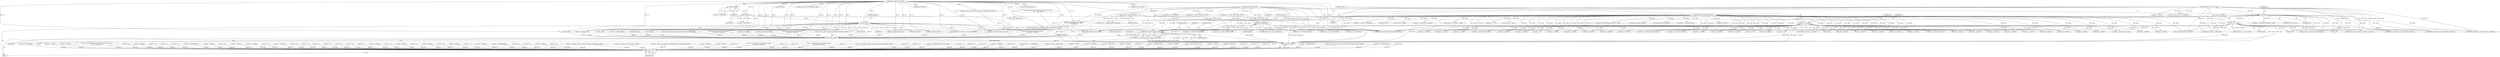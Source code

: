 digraph "0_linux_45f6fad84cc305103b28d73482b344d7f5b76f39_11@pointer" {
"1001897" [label="(Call,xfrm_user_policy(sk, optname, optval, optlen))"];
"1000187" [label="(Call,lock_sock(sk))"];
"1000129" [label="(Call,sock_net(sk))"];
"1000124" [label="(Call,inet6_sk(sk))"];
"1000115" [label="(MethodParameterIn,struct sock *sk)"];
"1000176" [label="(Call,ip6_mroute_opt(optname))"];
"1000141" [label="(Call,setsockopt_needs_rtnl(optname))"];
"1000117" [label="(MethodParameterIn,int optname)"];
"1000144" [label="(Call,!optval)"];
"1000118" [label="(MethodParameterIn,char __user *optval)"];
"1000160" [label="(Call,(int __user *) optval)"];
"1000152" [label="(Call,optlen >= sizeof(int))"];
"1000119" [label="(MethodParameterIn,unsigned int optlen)"];
"1001895" [label="(Call,retv = xfrm_user_policy(sk, optname, optval, optlen))"];
"1002054" [label="(Return,return retv;)"];
"1002049" [label="(Call,release_sock(sk))"];
"1001471" [label="(Call,ipv6_sock_ac_drop(sk, mreq.ipv6mr_ifindex, &mreq.ipv6mr_acaddr))"];
"1000265" [label="(Call,ipv6_only_sock(sk))"];
"1000723" [label="(Call,optlen < sizeof(int))"];
"1001859" [label="(Call,optlen < sizeof(int))"];
"1000274" [label="(Call,retv = -EADDRNOTAVAIL)"];
"1001897" [label="(Call,xfrm_user_policy(sk, optname, optval, optlen))"];
"1000117" [label="(MethodParameterIn,int optname)"];
"1001604" [label="(Call,optname == MCAST_BLOCK_SOURCE)"];
"1001407" [label="(Call,retv = ipv6_sock_mc_join(sk, mreq.ipv6mr_ifindex, &mreq.ipv6mr_multiaddr))"];
"1001598" [label="(Call,retv = -EADDRNOTAVAIL)"];
"1000509" [label="(Call,optlen < sizeof(int))"];
"1001057" [label="(Call,sock_kmalloc(sk, sizeof(*opt) + optlen, GFP_KERNEL))"];
"1000469" [label="(Call,optlen < sizeof(int))"];
"1001185" [label="(Call,retv = 0)"];
"1000120" [label="(Block,)"];
"1000295" [label="(Call,inet_csk(sk))"];
"1000180" [label="(Identifier,sk)"];
"1000449" [label="(Call,optlen < sizeof(int))"];
"1000127" [label="(Call,*net = sock_net(sk))"];
"1000873" [label="(Call,retv = PTR_ERR(opt))"];
"1001896" [label="(Identifier,retv)"];
"1000884" [label="(Call,optname == IPV6_RTHDR)"];
"1001487" [label="(Call,optlen < sizeof(struct group_req))"];
"1001421" [label="(Call,ipv6_sock_mc_drop(sk, mreq.ipv6mr_ifindex, &mreq.ipv6mr_multiaddr))"];
"1000829" [label="(Call,optlen > 8 * 255)"];
"1001576" [label="(Call,retv = -EFAULT)"];
"1000191" [label="(Block,)"];
"1000229" [label="(Call,udp_sk(sk))"];
"1000176" [label="(Call,ip6_mroute_opt(optname))"];
"1000187" [label="(Call,lock_sock(sk))"];
"1001089" [label="(Call,sizeof(*opt) + optlen)"];
"1001759" [label="(Call,retv = -EINVAL)"];
"1001120" [label="(Call,retv = ip6_datagram_send_ctl(net, sk, &msg, &fl6, opt, &junk,\n\t\t\t\t\t     &junk, &junk))"];
"1001280" [label="(Call,retv = 0)"];
"1002049" [label="(Call,release_sock(sk))"];
"1001883" [label="(Call,retv = -EPERM)"];
"1002045" [label="(Call,retv = 0)"];
"1000921" [label="(Call,retv = 0)"];
"1000175" [label="(ControlStructure,if (ip6_mroute_opt(optname)))"];
"1000815" [label="(Call,!optval)"];
"1000158" [label="(Call,get_user(val, (int __user *) optval))"];
"1000959" [label="(Call,!optval)"];
"1000336" [label="(Call,tcp_sync_mss(sk, icsk->icsk_pmtu_cookie))"];
"1001853" [label="(Call,retv = 0)"];
"1000926" [label="(Call,ipv6_update_options(sk, opt))"];
"1000134" [label="(Call,retv = -ENOPROTOOPT)"];
"1000948" [label="(Call,optlen == 0)"];
"1000139" [label="(Call,needs_rtnl = setsockopt_needs_rtnl(optname))"];
"1000122" [label="(Call,*np = inet6_sk(sk))"];
"1000154" [label="(Call,sizeof(int))"];
"1001497" [label="(Call,copy_from_user(&greq, optval, sizeof(struct group_req)))"];
"1000162" [label="(Identifier,optval)"];
"1001391" [label="(Call,retv = -EFAULT)"];
"1000153" [label="(Identifier,optlen)"];
"1001367" [label="(Call,retv = 0)"];
"1000703" [label="(Call,optlen < sizeof(int))"];
"1000188" [label="(Identifier,sk)"];
"1001387" [label="(Call,inet_sk(sk))"];
"1001094" [label="(Call,retv = -EFAULT)"];
"1001355" [label="(Call,retv = -ENODEV)"];
"1000776" [label="(Call,retv = 0)"];
"1000954" [label="(Call,optlen < sizeof(struct in6_pktinfo) || !optval)"];
"1000683" [label="(Call,optlen < sizeof(int))"];
"1001065" [label="(Call,retv = -ENOBUFS)"];
"1000125" [label="(Identifier,sk)"];
"1001313" [label="(Call,retv = 0)"];
"1001257" [label="(Call,optlen != sizeof(int))"];
"1001835" [label="(Call,optlen < sizeof(int))"];
"1000583" [label="(Call,retv = 0)"];
"1001527" [label="(Call,optname == MCAST_JOIN_GROUP)"];
"1001901" [label="(Identifier,optlen)"];
"1000179" [label="(Call,ip6_mroute_setsockopt(sk, optname, optval, optlen))"];
"1001165" [label="(Call,optlen < sizeof(int))"];
"1001781" [label="(Call,ip6_ra_control(sk, val))"];
"1000421" [label="(Call,retv = 0)"];
"1001687" [label="(Call,optlen < GROUP_FILTER_SIZE(0))"];
"1000144" [label="(Call,!optval)"];
"1001446" [label="(Call,copy_from_user(&mreq, optval, sizeof(struct ipv6_mreq)))"];
"1001454" [label="(Call,optname == IPV6_JOIN_ANYCAST)"];
"1001750" [label="(Call,GROUP_FILTER_SIZE(gsf->gf_numsrc) > optlen)"];
"1002052" [label="(Identifier,needs_rtnl)"];
"1000569" [label="(Call,optlen < sizeof(int))"];
"1001616" [label="(Call,optname == MCAST_UNBLOCK_SOURCE)"];
"1000603" [label="(Call,retv = 0)"];
"1000118" [label="(MethodParameterIn,char __user *optval)"];
"1001106" [label="(Call,msg.msg_controllen = optlen)"];
"1000677" [label="(Call,retv = 0)"];
"1001704" [label="(Call,kmalloc(optlen, GFP_KERNEL))"];
"1000147" [label="(Identifier,val)"];
"1001040" [label="(Call,optlen == 0)"];
"1001721" [label="(Call,copy_from_user(gsf, optval, optlen))"];
"1000623" [label="(Call,retv = 0)"];
"1000483" [label="(Call,retv = 0)"];
"1000434" [label="(Call,inet_sk(sk))"];
"1000878" [label="(Call,retv = -EINVAL)"];
"1001396" [label="(Call,copy_from_user(&mreq, optval, sizeof(struct ipv6_mreq)))"];
"1001806" [label="(Call,retv = 0)"];
"1000159" [label="(Identifier,val)"];
"1001693" [label="(Call,optlen > sysctl_optmem_max)"];
"1002055" [label="(Identifier,retv)"];
"1001899" [label="(Identifier,optname)"];
"1000238" [label="(Call,retv = -EBUSY)"];
"1001766" [label="(Call,ip6_mc_msfilter(sk, gsf))"];
"1000697" [label="(Call,retv = 0)"];
"1000772" [label="(Call,inet_sk(sk))"];
"1001044" [label="(Call,retv = -EINVAL)"];
"1001245" [label="(Call,retv = 0)"];
"1000160" [label="(Call,(int __user *) optval)"];
"1000143" [label="(ControlStructure,if (!optval))"];
"1000589" [label="(Call,optlen < sizeof(int))"];
"1001716" [label="(Call,retv = -EFAULT)"];
"1001900" [label="(Identifier,optval)"];
"1000765" [label="(Call,optlen < sizeof(int))"];
"1000417" [label="(Call,sk_refcnt_debug_inc(sk))"];
"1000807" [label="(Call,optlen == 0)"];
"1002025" [label="(Call,retv = 0)"];
"1001299" [label="(Call,retv = -EINVAL)"];
"1000130" [label="(Identifier,sk)"];
"1001513" [label="(Call,retv = -EADDRNOTAVAIL)"];
"1000529" [label="(Call,optlen < sizeof(int))"];
"1000142" [label="(Identifier,optname)"];
"1002000" [label="(Call,retv = 0)"];
"1000463" [label="(Call,retv = 0)"];
"1000835" [label="(Call,retv = -EPERM)"];
"1000443" [label="(Call,retv = 0)"];
"1001876" [label="(Call,ipv6_flowlabel_opt(sk, optval, optlen))"];
"1000279" [label="(Call,fl6_free_socklist(sk))"];
"1001457" [label="(Call,retv = ipv6_sock_ac_join(sk, mreq.ipv6mr_ifindex, &mreq.ipv6mr_acaddr))"];
"1000151" [label="(ControlStructure,if (optlen >= sizeof(int)))"];
"1001674" [label="(Call,retv = ip6_mc_source(add, omode, sk, &greqs))"];
"1000115" [label="(MethodParameterIn,struct sock *sk)"];
"1001419" [label="(Call,retv = ipv6_sock_mc_drop(sk, mreq.ipv6mr_ifindex, &mreq.ipv6mr_multiaddr))"];
"1001628" [label="(Call,optname == MCAST_JOIN_SOURCE_GROUP)"];
"1001326" [label="(Call,optlen < sizeof(int))"];
"1000141" [label="(Call,setsockopt_needs_rtnl(optname))"];
"1001898" [label="(Identifier,sk)"];
"1002065" [label="(MethodReturn,static int)"];
"1000629" [label="(Call,optlen < sizeof(int))"];
"1000129" [label="(Call,sock_net(sk))"];
"1000190" [label="(Identifier,optname)"];
"1001492" [label="(Call,retv = -EFAULT)"];
"1001145" [label="(Call,ipv6_update_options(sk, opt))"];
"1002054" [label="(Return,return retv;)"];
"1000970" [label="(Call,retv = -EFAULT)"];
"1001049" [label="(Call,optlen > 64*1024)"];
"1001869" [label="(Call,retv = 0)"];
"1001376" [label="(Call,optlen < sizeof(struct ipv6_mreq))"];
"1000489" [label="(Call,optlen < sizeof(int))"];
"1001532" [label="(Call,ipv6_sock_mc_join(sk, greq.gr_interface,\n\t\t\t\t\t\t &psin6->sin6_addr))"];
"1001542" [label="(Call,retv = ipv6_sock_mc_drop(sk, greq.gr_interface,\n\t\t\t\t\t\t &psin6->sin6_addr))"];
"1001459" [label="(Call,ipv6_sock_ac_join(sk, mreq.ipv6mr_ifindex, &mreq.ipv6mr_acaddr))"];
"1001829" [label="(Call,retv = 0)"];
"1001676" [label="(Call,ip6_mc_source(add, omode, sk, &greqs))"];
"1002006" [label="(Call,optlen < sizeof(int))"];
"1002035" [label="(Call,retv = 0)"];
"1001436" [label="(Call,optlen < sizeof(struct ipv6_mreq))"];
"1000955" [label="(Call,optlen < sizeof(struct in6_pktinfo))"];
"1001530" [label="(Call,retv = ipv6_sock_mc_join(sk, greq.gr_interface,\n\t\t\t\t\t\t &psin6->sin6_addr))"];
"1000185" [label="(Identifier,needs_rtnl)"];
"1001643" [label="(Call,ipv6_sock_mc_join(sk, greqs.gsr_interface,\n\t\t\t\t\t\t &psin6->sin6_addr))"];
"1000609" [label="(Call,optlen < sizeof(int))"];
"1001198" [label="(Call,optlen < sizeof(int))"];
"1001224" [label="(Call,retv = 0)"];
"1000177" [label="(Identifier,optname)"];
"1001469" [label="(Call,retv = ipv6_sock_ac_drop(sk, mreq.ipv6mr_ifindex, &mreq.ipv6mr_acaddr))"];
"1000717" [label="(Call,retv = 0)"];
"1000429" [label="(Call,optlen < sizeof(int))"];
"1000549" [label="(Call,optlen < sizeof(int))"];
"1001099" [label="(Call,copy_from_user(opt+1, optval, optlen))"];
"1000643" [label="(Call,retv = 0)"];
"1000963" [label="(Call,copy_from_user(&pkt, optval, sizeof(struct in6_pktinfo)))"];
"1002057" [label="(Call,release_sock(sk))"];
"1001874" [label="(Call,retv = ipv6_flowlabel_opt(sk, optval, optlen))"];
"1000503" [label="(Call,retv = 0)"];
"1000826" [label="(Call,optlen & 0x7)"];
"1001140" [label="(Call,retv = 0)"];
"1001569" [label="(Call,copy_from_user(&greqs, optval, sizeof(greqs)))"];
"1001787" [label="(Call,optlen < sizeof(int))"];
"1000283" [label="(Call,sk_refcnt_debug_dec(sk))"];
"1000563" [label="(Call,retv = 0)"];
"1001711" [label="(Call,retv = -ENOBUFS)"];
"1000796" [label="(Call,retv = 0)"];
"1001653" [label="(Call,retv && retv != -EADDRINUSE)"];
"1001409" [label="(Call,ipv6_sock_mc_join(sk, mreq.ipv6mr_ifindex, &mreq.ipv6mr_multiaddr))"];
"1000145" [label="(Identifier,optval)"];
"1001059" [label="(Call,sizeof(*opt) + optlen)"];
"1001764" [label="(Call,retv = ip6_mc_msfilter(sk, gsf))"];
"1001774" [label="(Call,optlen < sizeof(int))"];
"1001441" [label="(Call,retv = -EFAULT)"];
"1001230" [label="(Call,optlen < sizeof(int))"];
"1000194" [label="(Call,optlen < sizeof(int))"];
"1001563" [label="(Call,optlen < sizeof(struct group_source_req))"];
"1001544" [label="(Call,ipv6_sock_mc_drop(sk, greq.gr_interface,\n\t\t\t\t\t\t &psin6->sin6_addr))"];
"1001744" [label="(Call,retv = -ENOBUFS)"];
"1000649" [label="(Call,optlen < sizeof(int))"];
"1000119" [label="(MethodParameterIn,unsigned int optlen)"];
"1000810" [label="(Call,optval = NULL)"];
"1000124" [label="(Call,inet6_sk(sk))"];
"1000258" [label="(Call,retv = -ENOTCONN)"];
"1001122" [label="(Call,ip6_datagram_send_ctl(net, sk, &msg, &fl6, opt, &junk,\n\t\t\t\t\t     &junk, &junk))"];
"1001902" [label="(ControlStructure,break;)"];
"1000759" [label="(Call,retv = -EPERM)"];
"1000865" [label="(Call,(struct ipv6_opt_hdr __user *)optval)"];
"1001812" [label="(Call,optlen < sizeof(int))"];
"1001914" [label="(Call,optlen < sizeof(int))"];
"1001006" [label="(Call,retv = 0)"];
"1000821" [label="(Call,optlen < sizeof(struct ipv6_opt_hdr))"];
"1001289" [label="(Call,retv = -EADDRNOTAVAIL)"];
"1000168" [label="(Identifier,val)"];
"1000152" [label="(Call,optlen >= sizeof(int))"];
"1000281" [label="(Call,ipv6_sock_mc_close(sk))"];
"1001919" [label="(Call,retv = -EINVAL)"];
"1001779" [label="(Call,retv = ip6_ra_control(sk, val))"];
"1001381" [label="(Call,retv = -EPROTO)"];
"1000857" [label="(Call,sock_owned_by_user(sk))"];
"1002050" [label="(Identifier,sk)"];
"1001895" [label="(Call,retv = xfrm_user_policy(sk, optname, optval, optlen))"];
"1001697" [label="(Call,retv = -ENOBUFS)"];
"1000543" [label="(Call,retv = 0)"];
"1000523" [label="(Call,retv = 0)"];
"1000861" [label="(Call,ipv6_renew_options(sk, opt, optname,\n \t\t\t\t\t (struct ipv6_opt_hdr __user *)optval,\n \t\t\t\t\t optlen))"];
"1000841" [label="(Call,optname != IPV6_RTHDR)"];
"1000782" [label="(Call,optlen < sizeof(int))"];
"1000737" [label="(Call,retv = 0)"];
"1001404" [label="(Call,optname == IPV6_ADD_MEMBERSHIP)"];
"1001085" [label="(Call,opt->tot_len = sizeof(*opt) + optlen)"];
"1001897" -> "1001895"  [label="AST: "];
"1001897" -> "1001901"  [label="CFG: "];
"1001898" -> "1001897"  [label="AST: "];
"1001899" -> "1001897"  [label="AST: "];
"1001900" -> "1001897"  [label="AST: "];
"1001901" -> "1001897"  [label="AST: "];
"1001895" -> "1001897"  [label="CFG: "];
"1001897" -> "1002065"  [label="DDG: optname"];
"1001897" -> "1002065"  [label="DDG: optlen"];
"1001897" -> "1002065"  [label="DDG: optval"];
"1001897" -> "1001895"  [label="DDG: sk"];
"1001897" -> "1001895"  [label="DDG: optname"];
"1001897" -> "1001895"  [label="DDG: optval"];
"1001897" -> "1001895"  [label="DDG: optlen"];
"1000187" -> "1001897"  [label="DDG: sk"];
"1000115" -> "1001897"  [label="DDG: sk"];
"1000176" -> "1001897"  [label="DDG: optname"];
"1000117" -> "1001897"  [label="DDG: optname"];
"1000144" -> "1001897"  [label="DDG: optval"];
"1000160" -> "1001897"  [label="DDG: optval"];
"1000118" -> "1001897"  [label="DDG: optval"];
"1000152" -> "1001897"  [label="DDG: optlen"];
"1000119" -> "1001897"  [label="DDG: optlen"];
"1001897" -> "1002049"  [label="DDG: sk"];
"1000187" -> "1000120"  [label="AST: "];
"1000187" -> "1000188"  [label="CFG: "];
"1000188" -> "1000187"  [label="AST: "];
"1000190" -> "1000187"  [label="CFG: "];
"1000187" -> "1002065"  [label="DDG: lock_sock(sk)"];
"1000129" -> "1000187"  [label="DDG: sk"];
"1000115" -> "1000187"  [label="DDG: sk"];
"1000187" -> "1000229"  [label="DDG: sk"];
"1000187" -> "1000265"  [label="DDG: sk"];
"1000187" -> "1000434"  [label="DDG: sk"];
"1000187" -> "1000772"  [label="DDG: sk"];
"1000187" -> "1000857"  [label="DDG: sk"];
"1000187" -> "1000926"  [label="DDG: sk"];
"1000187" -> "1001057"  [label="DDG: sk"];
"1000187" -> "1001145"  [label="DDG: sk"];
"1000187" -> "1001387"  [label="DDG: sk"];
"1000187" -> "1001459"  [label="DDG: sk"];
"1000187" -> "1001471"  [label="DDG: sk"];
"1000187" -> "1001532"  [label="DDG: sk"];
"1000187" -> "1001544"  [label="DDG: sk"];
"1000187" -> "1001643"  [label="DDG: sk"];
"1000187" -> "1001676"  [label="DDG: sk"];
"1000187" -> "1001766"  [label="DDG: sk"];
"1000187" -> "1001781"  [label="DDG: sk"];
"1000187" -> "1001876"  [label="DDG: sk"];
"1000187" -> "1002049"  [label="DDG: sk"];
"1000187" -> "1002057"  [label="DDG: sk"];
"1000129" -> "1000127"  [label="AST: "];
"1000129" -> "1000130"  [label="CFG: "];
"1000130" -> "1000129"  [label="AST: "];
"1000127" -> "1000129"  [label="CFG: "];
"1000129" -> "1002065"  [label="DDG: sk"];
"1000129" -> "1000127"  [label="DDG: sk"];
"1000124" -> "1000129"  [label="DDG: sk"];
"1000115" -> "1000129"  [label="DDG: sk"];
"1000129" -> "1000179"  [label="DDG: sk"];
"1000124" -> "1000122"  [label="AST: "];
"1000124" -> "1000125"  [label="CFG: "];
"1000125" -> "1000124"  [label="AST: "];
"1000122" -> "1000124"  [label="CFG: "];
"1000124" -> "1000122"  [label="DDG: sk"];
"1000115" -> "1000124"  [label="DDG: sk"];
"1000115" -> "1000114"  [label="AST: "];
"1000115" -> "1002065"  [label="DDG: sk"];
"1000115" -> "1000179"  [label="DDG: sk"];
"1000115" -> "1000229"  [label="DDG: sk"];
"1000115" -> "1000265"  [label="DDG: sk"];
"1000115" -> "1000279"  [label="DDG: sk"];
"1000115" -> "1000281"  [label="DDG: sk"];
"1000115" -> "1000283"  [label="DDG: sk"];
"1000115" -> "1000295"  [label="DDG: sk"];
"1000115" -> "1000336"  [label="DDG: sk"];
"1000115" -> "1000417"  [label="DDG: sk"];
"1000115" -> "1000434"  [label="DDG: sk"];
"1000115" -> "1000772"  [label="DDG: sk"];
"1000115" -> "1000857"  [label="DDG: sk"];
"1000115" -> "1000861"  [label="DDG: sk"];
"1000115" -> "1000926"  [label="DDG: sk"];
"1000115" -> "1001057"  [label="DDG: sk"];
"1000115" -> "1001122"  [label="DDG: sk"];
"1000115" -> "1001145"  [label="DDG: sk"];
"1000115" -> "1001387"  [label="DDG: sk"];
"1000115" -> "1001409"  [label="DDG: sk"];
"1000115" -> "1001421"  [label="DDG: sk"];
"1000115" -> "1001459"  [label="DDG: sk"];
"1000115" -> "1001471"  [label="DDG: sk"];
"1000115" -> "1001532"  [label="DDG: sk"];
"1000115" -> "1001544"  [label="DDG: sk"];
"1000115" -> "1001643"  [label="DDG: sk"];
"1000115" -> "1001676"  [label="DDG: sk"];
"1000115" -> "1001766"  [label="DDG: sk"];
"1000115" -> "1001781"  [label="DDG: sk"];
"1000115" -> "1001876"  [label="DDG: sk"];
"1000115" -> "1002049"  [label="DDG: sk"];
"1000115" -> "1002057"  [label="DDG: sk"];
"1000176" -> "1000175"  [label="AST: "];
"1000176" -> "1000177"  [label="CFG: "];
"1000177" -> "1000176"  [label="AST: "];
"1000180" -> "1000176"  [label="CFG: "];
"1000185" -> "1000176"  [label="CFG: "];
"1000176" -> "1002065"  [label="DDG: ip6_mroute_opt(optname)"];
"1000176" -> "1002065"  [label="DDG: optname"];
"1000141" -> "1000176"  [label="DDG: optname"];
"1000117" -> "1000176"  [label="DDG: optname"];
"1000176" -> "1000179"  [label="DDG: optname"];
"1000176" -> "1000841"  [label="DDG: optname"];
"1000176" -> "1001404"  [label="DDG: optname"];
"1000176" -> "1001454"  [label="DDG: optname"];
"1000176" -> "1001527"  [label="DDG: optname"];
"1000176" -> "1001604"  [label="DDG: optname"];
"1000141" -> "1000139"  [label="AST: "];
"1000141" -> "1000142"  [label="CFG: "];
"1000142" -> "1000141"  [label="AST: "];
"1000139" -> "1000141"  [label="CFG: "];
"1000141" -> "1002065"  [label="DDG: optname"];
"1000141" -> "1000139"  [label="DDG: optname"];
"1000117" -> "1000141"  [label="DDG: optname"];
"1000117" -> "1000114"  [label="AST: "];
"1000117" -> "1002065"  [label="DDG: optname"];
"1000117" -> "1000179"  [label="DDG: optname"];
"1000117" -> "1000841"  [label="DDG: optname"];
"1000117" -> "1000861"  [label="DDG: optname"];
"1000117" -> "1000884"  [label="DDG: optname"];
"1000117" -> "1001404"  [label="DDG: optname"];
"1000117" -> "1001454"  [label="DDG: optname"];
"1000117" -> "1001527"  [label="DDG: optname"];
"1000117" -> "1001604"  [label="DDG: optname"];
"1000117" -> "1001616"  [label="DDG: optname"];
"1000117" -> "1001628"  [label="DDG: optname"];
"1000144" -> "1000143"  [label="AST: "];
"1000144" -> "1000145"  [label="CFG: "];
"1000145" -> "1000144"  [label="AST: "];
"1000147" -> "1000144"  [label="CFG: "];
"1000153" -> "1000144"  [label="CFG: "];
"1000144" -> "1002065"  [label="DDG: !optval"];
"1000144" -> "1002065"  [label="DDG: optval"];
"1000118" -> "1000144"  [label="DDG: optval"];
"1000144" -> "1000160"  [label="DDG: optval"];
"1000144" -> "1000179"  [label="DDG: optval"];
"1000144" -> "1000815"  [label="DDG: optval"];
"1000144" -> "1000954"  [label="DDG: !optval"];
"1000144" -> "1000959"  [label="DDG: optval"];
"1000144" -> "1000963"  [label="DDG: optval"];
"1000144" -> "1001099"  [label="DDG: optval"];
"1000144" -> "1001396"  [label="DDG: optval"];
"1000144" -> "1001446"  [label="DDG: optval"];
"1000144" -> "1001497"  [label="DDG: optval"];
"1000144" -> "1001569"  [label="DDG: optval"];
"1000144" -> "1001721"  [label="DDG: optval"];
"1000144" -> "1001876"  [label="DDG: optval"];
"1000118" -> "1000114"  [label="AST: "];
"1000118" -> "1002065"  [label="DDG: optval"];
"1000118" -> "1000160"  [label="DDG: optval"];
"1000118" -> "1000179"  [label="DDG: optval"];
"1000118" -> "1000810"  [label="DDG: optval"];
"1000118" -> "1000815"  [label="DDG: optval"];
"1000118" -> "1000865"  [label="DDG: optval"];
"1000118" -> "1000959"  [label="DDG: optval"];
"1000118" -> "1000963"  [label="DDG: optval"];
"1000118" -> "1001099"  [label="DDG: optval"];
"1000118" -> "1001396"  [label="DDG: optval"];
"1000118" -> "1001446"  [label="DDG: optval"];
"1000118" -> "1001497"  [label="DDG: optval"];
"1000118" -> "1001569"  [label="DDG: optval"];
"1000118" -> "1001721"  [label="DDG: optval"];
"1000118" -> "1001876"  [label="DDG: optval"];
"1000160" -> "1000158"  [label="AST: "];
"1000160" -> "1000162"  [label="CFG: "];
"1000161" -> "1000160"  [label="AST: "];
"1000162" -> "1000160"  [label="AST: "];
"1000158" -> "1000160"  [label="CFG: "];
"1000160" -> "1002065"  [label="DDG: optval"];
"1000160" -> "1000158"  [label="DDG: optval"];
"1000160" -> "1000179"  [label="DDG: optval"];
"1000160" -> "1000815"  [label="DDG: optval"];
"1000160" -> "1000959"  [label="DDG: optval"];
"1000160" -> "1000963"  [label="DDG: optval"];
"1000160" -> "1001099"  [label="DDG: optval"];
"1000160" -> "1001396"  [label="DDG: optval"];
"1000160" -> "1001446"  [label="DDG: optval"];
"1000160" -> "1001497"  [label="DDG: optval"];
"1000160" -> "1001569"  [label="DDG: optval"];
"1000160" -> "1001721"  [label="DDG: optval"];
"1000160" -> "1001876"  [label="DDG: optval"];
"1000152" -> "1000151"  [label="AST: "];
"1000152" -> "1000154"  [label="CFG: "];
"1000153" -> "1000152"  [label="AST: "];
"1000154" -> "1000152"  [label="AST: "];
"1000159" -> "1000152"  [label="CFG: "];
"1000168" -> "1000152"  [label="CFG: "];
"1000152" -> "1002065"  [label="DDG: optlen >= sizeof(int)"];
"1000152" -> "1002065"  [label="DDG: optlen"];
"1000119" -> "1000152"  [label="DDG: optlen"];
"1000152" -> "1000179"  [label="DDG: optlen"];
"1000152" -> "1000194"  [label="DDG: optlen"];
"1000152" -> "1000429"  [label="DDG: optlen"];
"1000152" -> "1000449"  [label="DDG: optlen"];
"1000152" -> "1000469"  [label="DDG: optlen"];
"1000152" -> "1000489"  [label="DDG: optlen"];
"1000152" -> "1000509"  [label="DDG: optlen"];
"1000152" -> "1000529"  [label="DDG: optlen"];
"1000152" -> "1000549"  [label="DDG: optlen"];
"1000152" -> "1000569"  [label="DDG: optlen"];
"1000152" -> "1000589"  [label="DDG: optlen"];
"1000152" -> "1000609"  [label="DDG: optlen"];
"1000152" -> "1000629"  [label="DDG: optlen"];
"1000152" -> "1000649"  [label="DDG: optlen"];
"1000152" -> "1000683"  [label="DDG: optlen"];
"1000152" -> "1000703"  [label="DDG: optlen"];
"1000152" -> "1000723"  [label="DDG: optlen"];
"1000152" -> "1000765"  [label="DDG: optlen"];
"1000152" -> "1000782"  [label="DDG: optlen"];
"1000152" -> "1000807"  [label="DDG: optlen"];
"1000152" -> "1000948"  [label="DDG: optlen"];
"1000152" -> "1001040"  [label="DDG: optlen"];
"1000152" -> "1001165"  [label="DDG: optlen"];
"1000152" -> "1001198"  [label="DDG: optlen"];
"1000152" -> "1001230"  [label="DDG: optlen"];
"1000152" -> "1001257"  [label="DDG: optlen"];
"1000152" -> "1001326"  [label="DDG: optlen"];
"1000152" -> "1001376"  [label="DDG: optlen"];
"1000152" -> "1001436"  [label="DDG: optlen"];
"1000152" -> "1001487"  [label="DDG: optlen"];
"1000152" -> "1001563"  [label="DDG: optlen"];
"1000152" -> "1001687"  [label="DDG: optlen"];
"1000152" -> "1001774"  [label="DDG: optlen"];
"1000152" -> "1001787"  [label="DDG: optlen"];
"1000152" -> "1001812"  [label="DDG: optlen"];
"1000152" -> "1001835"  [label="DDG: optlen"];
"1000152" -> "1001859"  [label="DDG: optlen"];
"1000152" -> "1001876"  [label="DDG: optlen"];
"1000152" -> "1001914"  [label="DDG: optlen"];
"1000152" -> "1002006"  [label="DDG: optlen"];
"1000119" -> "1000114"  [label="AST: "];
"1000119" -> "1002065"  [label="DDG: optlen"];
"1000119" -> "1000179"  [label="DDG: optlen"];
"1000119" -> "1000194"  [label="DDG: optlen"];
"1000119" -> "1000429"  [label="DDG: optlen"];
"1000119" -> "1000449"  [label="DDG: optlen"];
"1000119" -> "1000469"  [label="DDG: optlen"];
"1000119" -> "1000489"  [label="DDG: optlen"];
"1000119" -> "1000509"  [label="DDG: optlen"];
"1000119" -> "1000529"  [label="DDG: optlen"];
"1000119" -> "1000549"  [label="DDG: optlen"];
"1000119" -> "1000569"  [label="DDG: optlen"];
"1000119" -> "1000589"  [label="DDG: optlen"];
"1000119" -> "1000609"  [label="DDG: optlen"];
"1000119" -> "1000629"  [label="DDG: optlen"];
"1000119" -> "1000649"  [label="DDG: optlen"];
"1000119" -> "1000683"  [label="DDG: optlen"];
"1000119" -> "1000703"  [label="DDG: optlen"];
"1000119" -> "1000723"  [label="DDG: optlen"];
"1000119" -> "1000765"  [label="DDG: optlen"];
"1000119" -> "1000782"  [label="DDG: optlen"];
"1000119" -> "1000807"  [label="DDG: optlen"];
"1000119" -> "1000821"  [label="DDG: optlen"];
"1000119" -> "1000826"  [label="DDG: optlen"];
"1000119" -> "1000829"  [label="DDG: optlen"];
"1000119" -> "1000861"  [label="DDG: optlen"];
"1000119" -> "1000948"  [label="DDG: optlen"];
"1000119" -> "1000955"  [label="DDG: optlen"];
"1000119" -> "1001040"  [label="DDG: optlen"];
"1000119" -> "1001049"  [label="DDG: optlen"];
"1000119" -> "1001057"  [label="DDG: optlen"];
"1000119" -> "1001059"  [label="DDG: optlen"];
"1000119" -> "1001085"  [label="DDG: optlen"];
"1000119" -> "1001089"  [label="DDG: optlen"];
"1000119" -> "1001099"  [label="DDG: optlen"];
"1000119" -> "1001106"  [label="DDG: optlen"];
"1000119" -> "1001165"  [label="DDG: optlen"];
"1000119" -> "1001198"  [label="DDG: optlen"];
"1000119" -> "1001230"  [label="DDG: optlen"];
"1000119" -> "1001257"  [label="DDG: optlen"];
"1000119" -> "1001326"  [label="DDG: optlen"];
"1000119" -> "1001376"  [label="DDG: optlen"];
"1000119" -> "1001436"  [label="DDG: optlen"];
"1000119" -> "1001487"  [label="DDG: optlen"];
"1000119" -> "1001563"  [label="DDG: optlen"];
"1000119" -> "1001687"  [label="DDG: optlen"];
"1000119" -> "1001693"  [label="DDG: optlen"];
"1000119" -> "1001704"  [label="DDG: optlen"];
"1000119" -> "1001721"  [label="DDG: optlen"];
"1000119" -> "1001750"  [label="DDG: optlen"];
"1000119" -> "1001774"  [label="DDG: optlen"];
"1000119" -> "1001787"  [label="DDG: optlen"];
"1000119" -> "1001812"  [label="DDG: optlen"];
"1000119" -> "1001835"  [label="DDG: optlen"];
"1000119" -> "1001859"  [label="DDG: optlen"];
"1000119" -> "1001876"  [label="DDG: optlen"];
"1000119" -> "1001914"  [label="DDG: optlen"];
"1000119" -> "1002006"  [label="DDG: optlen"];
"1001895" -> "1000191"  [label="AST: "];
"1001896" -> "1001895"  [label="AST: "];
"1001902" -> "1001895"  [label="CFG: "];
"1001895" -> "1002065"  [label="DDG: retv"];
"1001895" -> "1002065"  [label="DDG: xfrm_user_policy(sk, optname, optval, optlen)"];
"1001895" -> "1002054"  [label="DDG: retv"];
"1002054" -> "1000120"  [label="AST: "];
"1002054" -> "1002055"  [label="CFG: "];
"1002055" -> "1002054"  [label="AST: "];
"1002065" -> "1002054"  [label="CFG: "];
"1002054" -> "1002065"  [label="DDG: <RET>"];
"1002055" -> "1002054"  [label="DDG: retv"];
"1001185" -> "1002054"  [label="DDG: retv"];
"1001407" -> "1002054"  [label="DDG: retv"];
"1000421" -> "1002054"  [label="DDG: retv"];
"1001355" -> "1002054"  [label="DDG: retv"];
"1001919" -> "1002054"  [label="DDG: retv"];
"1001419" -> "1002054"  [label="DDG: retv"];
"1000258" -> "1002054"  [label="DDG: retv"];
"1001120" -> "1002054"  [label="DDG: retv"];
"1001869" -> "1002054"  [label="DDG: retv"];
"1001829" -> "1002054"  [label="DDG: retv"];
"1000677" -> "1002054"  [label="DDG: retv"];
"1000873" -> "1002054"  [label="DDG: retv"];
"1001883" -> "1002054"  [label="DDG: retv"];
"1001044" -> "1002054"  [label="DDG: retv"];
"1000523" -> "1002054"  [label="DDG: retv"];
"1001065" -> "1002054"  [label="DDG: retv"];
"1002045" -> "1002054"  [label="DDG: retv"];
"1001530" -> "1002054"  [label="DDG: retv"];
"1000238" -> "1002054"  [label="DDG: retv"];
"1000274" -> "1002054"  [label="DDG: retv"];
"1001874" -> "1002054"  [label="DDG: retv"];
"1001598" -> "1002054"  [label="DDG: retv"];
"1001492" -> "1002054"  [label="DDG: retv"];
"1000643" -> "1002054"  [label="DDG: retv"];
"1002000" -> "1002054"  [label="DDG: retv"];
"1001289" -> "1002054"  [label="DDG: retv"];
"1001779" -> "1002054"  [label="DDG: retv"];
"1001006" -> "1002054"  [label="DDG: retv"];
"1001653" -> "1002054"  [label="DDG: retv"];
"1001542" -> "1002054"  [label="DDG: retv"];
"1001759" -> "1002054"  [label="DDG: retv"];
"1002035" -> "1002054"  [label="DDG: retv"];
"1000583" -> "1002054"  [label="DDG: retv"];
"1000623" -> "1002054"  [label="DDG: retv"];
"1000759" -> "1002054"  [label="DDG: retv"];
"1000776" -> "1002054"  [label="DDG: retv"];
"1001513" -> "1002054"  [label="DDG: retv"];
"1001457" -> "1002054"  [label="DDG: retv"];
"1001381" -> "1002054"  [label="DDG: retv"];
"1001299" -> "1002054"  [label="DDG: retv"];
"1001245" -> "1002054"  [label="DDG: retv"];
"1001711" -> "1002054"  [label="DDG: retv"];
"1002025" -> "1002054"  [label="DDG: retv"];
"1000603" -> "1002054"  [label="DDG: retv"];
"1001576" -> "1002054"  [label="DDG: retv"];
"1000737" -> "1002054"  [label="DDG: retv"];
"1000970" -> "1002054"  [label="DDG: retv"];
"1001391" -> "1002054"  [label="DDG: retv"];
"1001224" -> "1002054"  [label="DDG: retv"];
"1000463" -> "1002054"  [label="DDG: retv"];
"1000563" -> "1002054"  [label="DDG: retv"];
"1000878" -> "1002054"  [label="DDG: retv"];
"1001853" -> "1002054"  [label="DDG: retv"];
"1001441" -> "1002054"  [label="DDG: retv"];
"1000835" -> "1002054"  [label="DDG: retv"];
"1001280" -> "1002054"  [label="DDG: retv"];
"1000717" -> "1002054"  [label="DDG: retv"];
"1000134" -> "1002054"  [label="DDG: retv"];
"1001697" -> "1002054"  [label="DDG: retv"];
"1000543" -> "1002054"  [label="DDG: retv"];
"1001764" -> "1002054"  [label="DDG: retv"];
"1000503" -> "1002054"  [label="DDG: retv"];
"1001140" -> "1002054"  [label="DDG: retv"];
"1001744" -> "1002054"  [label="DDG: retv"];
"1001469" -> "1002054"  [label="DDG: retv"];
"1001674" -> "1002054"  [label="DDG: retv"];
"1000697" -> "1002054"  [label="DDG: retv"];
"1001716" -> "1002054"  [label="DDG: retv"];
"1001313" -> "1002054"  [label="DDG: retv"];
"1000921" -> "1002054"  [label="DDG: retv"];
"1001367" -> "1002054"  [label="DDG: retv"];
"1000443" -> "1002054"  [label="DDG: retv"];
"1001806" -> "1002054"  [label="DDG: retv"];
"1000483" -> "1002054"  [label="DDG: retv"];
"1000796" -> "1002054"  [label="DDG: retv"];
"1001094" -> "1002054"  [label="DDG: retv"];
"1002049" -> "1000120"  [label="AST: "];
"1002049" -> "1002050"  [label="CFG: "];
"1002050" -> "1002049"  [label="AST: "];
"1002052" -> "1002049"  [label="CFG: "];
"1002049" -> "1002065"  [label="DDG: release_sock(sk)"];
"1002049" -> "1002065"  [label="DDG: sk"];
"1001876" -> "1002049"  [label="DDG: sk"];
"1001544" -> "1002049"  [label="DDG: sk"];
"1001781" -> "1002049"  [label="DDG: sk"];
"1001122" -> "1002049"  [label="DDG: sk"];
"1001145" -> "1002049"  [label="DDG: sk"];
"1001471" -> "1002049"  [label="DDG: sk"];
"1001766" -> "1002049"  [label="DDG: sk"];
"1000926" -> "1002049"  [label="DDG: sk"];
"1001643" -> "1002049"  [label="DDG: sk"];
"1000265" -> "1002049"  [label="DDG: sk"];
"1000417" -> "1002049"  [label="DDG: sk"];
"1000434" -> "1002049"  [label="DDG: sk"];
"1000229" -> "1002049"  [label="DDG: sk"];
"1001532" -> "1002049"  [label="DDG: sk"];
"1001676" -> "1002049"  [label="DDG: sk"];
"1000772" -> "1002049"  [label="DDG: sk"];
"1001387" -> "1002049"  [label="DDG: sk"];
"1001459" -> "1002049"  [label="DDG: sk"];
"1001421" -> "1002049"  [label="DDG: sk"];
"1001409" -> "1002049"  [label="DDG: sk"];
"1001057" -> "1002049"  [label="DDG: sk"];
"1000861" -> "1002049"  [label="DDG: sk"];
}
